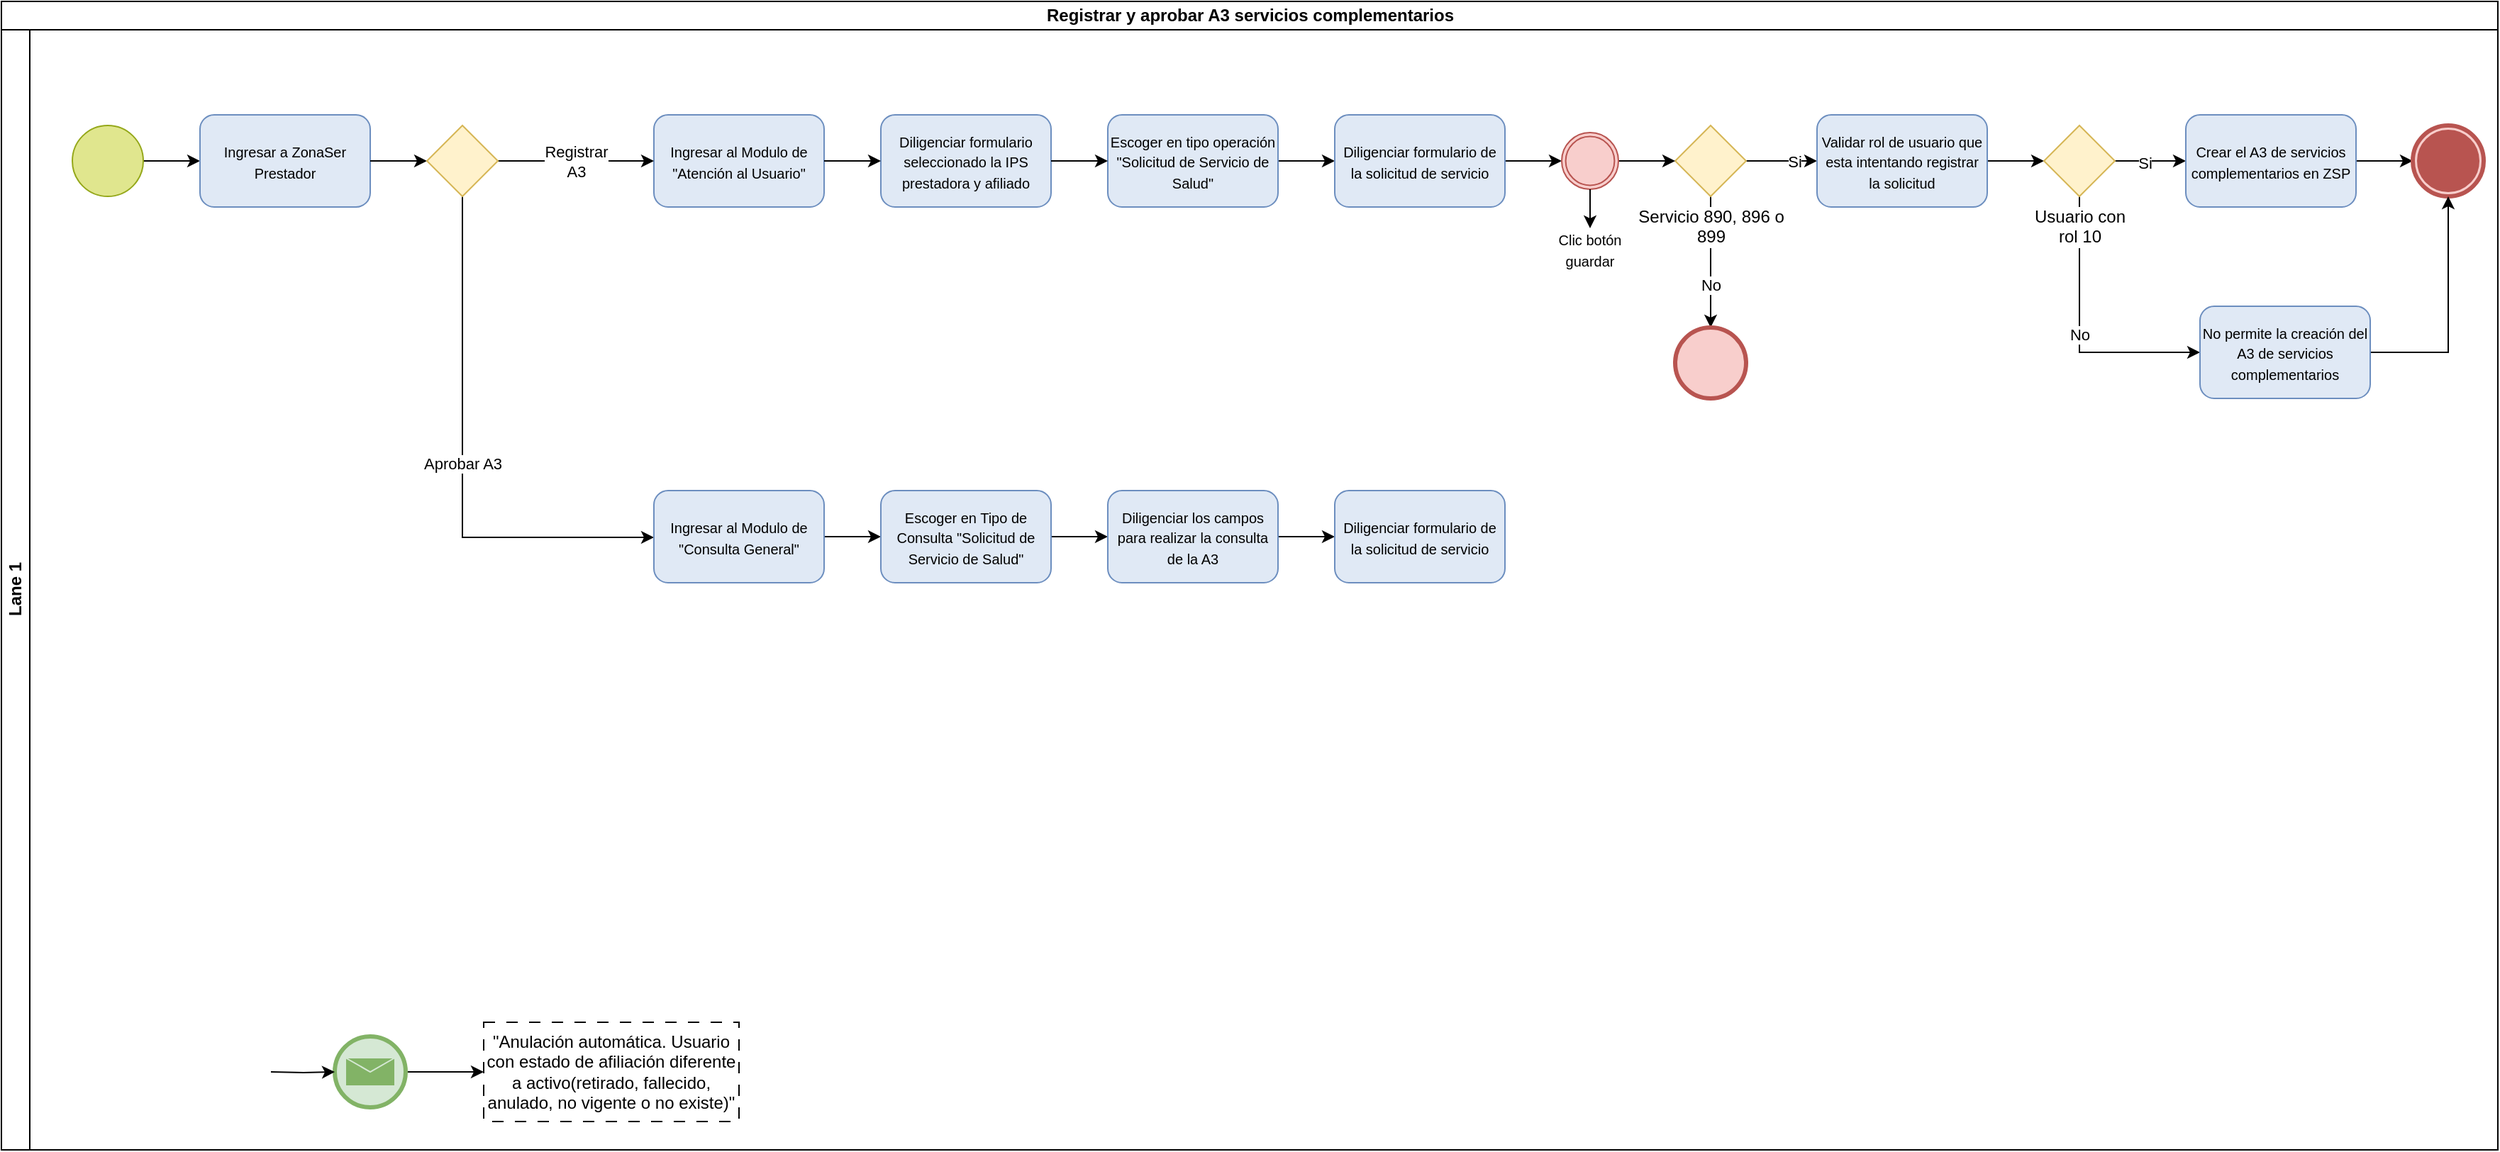<mxfile version="21.6.6" type="github">
  <diagram name="Página-1" id="TrdM3WzuNy0MCiwsJbyF">
    <mxGraphModel dx="1674" dy="758" grid="1" gridSize="10" guides="1" tooltips="1" connect="1" arrows="1" fold="1" page="1" pageScale="1" pageWidth="1800" pageHeight="860" math="0" shadow="0">
      <root>
        <mxCell id="0" />
        <mxCell id="1" parent="0" />
        <mxCell id="dWiLZQFSB1augytXqu6K-1" value="Registrar y aprobar A3 servicios complementarios" style="swimlane;childLayout=stackLayout;resizeParent=1;resizeParentMax=0;horizontal=1;startSize=20;horizontalStack=0;html=1;" vertex="1" parent="1">
          <mxGeometry x="20" y="20" width="1760" height="810" as="geometry" />
        </mxCell>
        <mxCell id="dWiLZQFSB1augytXqu6K-2" value="Lane 1" style="swimlane;startSize=20;horizontal=0;html=1;" vertex="1" parent="dWiLZQFSB1augytXqu6K-1">
          <mxGeometry y="20" width="1760" height="790" as="geometry" />
        </mxCell>
        <mxCell id="dWiLZQFSB1augytXqu6K-60" style="edgeStyle=orthogonalEdgeStyle;rounded=0;orthogonalLoop=1;jettySize=auto;html=1;" edge="1" parent="dWiLZQFSB1augytXqu6K-2" source="dWiLZQFSB1augytXqu6K-4" target="dWiLZQFSB1augytXqu6K-47">
          <mxGeometry relative="1" as="geometry" />
        </mxCell>
        <mxCell id="dWiLZQFSB1augytXqu6K-4" value="" style="points=[[0.145,0.145,0],[0.5,0,0],[0.855,0.145,0],[1,0.5,0],[0.855,0.855,0],[0.5,1,0],[0.145,0.855,0],[0,0.5,0]];shape=mxgraph.bpmn.event;html=1;verticalLabelPosition=bottom;labelBackgroundColor=#ffffff;verticalAlign=top;align=center;perimeter=ellipsePerimeter;outlineConnect=0;aspect=fixed;outline=standard;symbol=general;fillColor=#E0E68E;strokeColor=#95A81A;" vertex="1" parent="dWiLZQFSB1augytXqu6K-2">
          <mxGeometry x="50" y="67.5" width="50" height="50" as="geometry" />
        </mxCell>
        <mxCell id="dWiLZQFSB1augytXqu6K-28" value="&quot;Anulación automática. Usuario con estado de afiliación diferente a activo(retirado, fallecido, anulado, no vigente o no existe)&quot;" style="text;html=1;strokeColor=default;fillColor=none;align=center;verticalAlign=middle;whiteSpace=wrap;rounded=0;dashed=1;dashPattern=8 8;" vertex="1" parent="dWiLZQFSB1augytXqu6K-2">
          <mxGeometry x="340" y="700" width="180" height="70" as="geometry" />
        </mxCell>
        <mxCell id="dWiLZQFSB1augytXqu6K-66" value="Si" style="edgeStyle=orthogonalEdgeStyle;rounded=0;orthogonalLoop=1;jettySize=auto;html=1;" edge="1" parent="dWiLZQFSB1augytXqu6K-2" source="dWiLZQFSB1augytXqu6K-36" target="dWiLZQFSB1augytXqu6K-65">
          <mxGeometry x="0.351" relative="1" as="geometry">
            <mxPoint as="offset" />
          </mxGeometry>
        </mxCell>
        <mxCell id="dWiLZQFSB1augytXqu6K-69" value="No" style="edgeStyle=orthogonalEdgeStyle;rounded=0;orthogonalLoop=1;jettySize=auto;html=1;" edge="1" parent="dWiLZQFSB1augytXqu6K-2" source="dWiLZQFSB1augytXqu6K-36" target="dWiLZQFSB1augytXqu6K-39">
          <mxGeometry x="0.351" relative="1" as="geometry">
            <mxPoint as="offset" />
          </mxGeometry>
        </mxCell>
        <mxCell id="dWiLZQFSB1augytXqu6K-36" value="Servicio 890, 896 o &lt;br&gt;899" style="points=[[0.25,0.25,0],[0.5,0,0],[0.75,0.25,0],[1,0.5,0],[0.75,0.75,0],[0.5,1,0],[0.25,0.75,0],[0,0.5,0]];shape=mxgraph.bpmn.gateway2;html=1;verticalLabelPosition=bottom;labelBackgroundColor=#ffffff;verticalAlign=top;align=center;perimeter=rhombusPerimeter;outlineConnect=0;outline=none;symbol=none;fillColor=#fff2cc;strokeColor=#d6b656;" vertex="1" parent="dWiLZQFSB1augytXqu6K-2">
          <mxGeometry x="1180" y="67.5" width="50" height="50" as="geometry" />
        </mxCell>
        <mxCell id="dWiLZQFSB1augytXqu6K-39" value="" style="points=[[0.145,0.145,0],[0.5,0,0],[0.855,0.145,0],[1,0.5,0],[0.855,0.855,0],[0.5,1,0],[0.145,0.855,0],[0,0.5,0]];shape=mxgraph.bpmn.event;html=1;verticalLabelPosition=bottom;labelBackgroundColor=#ffffff;verticalAlign=top;align=center;perimeter=ellipsePerimeter;outlineConnect=0;aspect=fixed;outline=end;symbol=terminate2;fillColor=#f8cecc;strokeColor=#b85450;" vertex="1" parent="dWiLZQFSB1augytXqu6K-2">
          <mxGeometry x="1180" y="210" width="50" height="50" as="geometry" />
        </mxCell>
        <mxCell id="dWiLZQFSB1augytXqu6K-40" style="edgeStyle=orthogonalEdgeStyle;rounded=0;orthogonalLoop=1;jettySize=auto;html=1;" edge="1" parent="dWiLZQFSB1augytXqu6K-2" source="dWiLZQFSB1augytXqu6K-41" target="dWiLZQFSB1augytXqu6K-28">
          <mxGeometry relative="1" as="geometry" />
        </mxCell>
        <mxCell id="dWiLZQFSB1augytXqu6K-41" value="" style="points=[[0.145,0.145,0],[0.5,0,0],[0.855,0.145,0],[1,0.5,0],[0.855,0.855,0],[0.5,1,0],[0.145,0.855,0],[0,0.5,0]];shape=mxgraph.bpmn.event;html=1;verticalLabelPosition=bottom;labelBackgroundColor=#ffffff;verticalAlign=top;align=center;perimeter=ellipsePerimeter;outlineConnect=0;aspect=fixed;outline=end;symbol=message;fillColor=#d5e8d4;strokeColor=#82b366;" vertex="1" parent="dWiLZQFSB1augytXqu6K-2">
          <mxGeometry x="235" y="710" width="50" height="50" as="geometry" />
        </mxCell>
        <mxCell id="dWiLZQFSB1augytXqu6K-42" value="" style="edgeStyle=orthogonalEdgeStyle;rounded=0;orthogonalLoop=1;jettySize=auto;html=1;entryX=0;entryY=0.5;entryDx=0;entryDy=0;entryPerimeter=0;" edge="1" parent="dWiLZQFSB1augytXqu6K-2" target="dWiLZQFSB1augytXqu6K-41">
          <mxGeometry relative="1" as="geometry">
            <mxPoint x="190" y="735" as="sourcePoint" />
            <mxPoint x="250" y="765" as="targetPoint" />
          </mxGeometry>
        </mxCell>
        <mxCell id="dWiLZQFSB1augytXqu6K-43" style="edgeStyle=orthogonalEdgeStyle;rounded=0;orthogonalLoop=1;jettySize=auto;html=1;entryX=0;entryY=0.5;entryDx=0;entryDy=0;entryPerimeter=0;exitX=1;exitY=0.5;exitDx=0;exitDy=0;exitPerimeter=0;" edge="1" parent="dWiLZQFSB1augytXqu6K-2" source="dWiLZQFSB1augytXqu6K-72" target="dWiLZQFSB1augytXqu6K-45">
          <mxGeometry relative="1" as="geometry">
            <mxPoint x="1700" y="545" as="targetPoint" />
            <mxPoint x="1430" y="445" as="sourcePoint" />
          </mxGeometry>
        </mxCell>
        <mxCell id="dWiLZQFSB1augytXqu6K-45" value="" style="points=[[0.145,0.145,0],[0.5,0,0],[0.855,0.145,0],[1,0.5,0],[0.855,0.855,0],[0.5,1,0],[0.145,0.855,0],[0,0.5,0]];shape=mxgraph.bpmn.event;html=1;verticalLabelPosition=bottom;labelBackgroundColor=#ffffff;verticalAlign=top;align=center;perimeter=ellipsePerimeter;outlineConnect=0;aspect=fixed;outline=end;symbol=terminate;fillColor=#f8cecc;strokeColor=#b85450;" vertex="1" parent="dWiLZQFSB1augytXqu6K-2">
          <mxGeometry x="1700" y="67.5" width="50" height="50" as="geometry" />
        </mxCell>
        <mxCell id="dWiLZQFSB1augytXqu6K-47" value="&lt;font style=&quot;font-size: 10px;&quot;&gt;Ingresar a ZonaSer Prestador&lt;/font&gt;" style="points=[[0.25,0,0],[0.5,0,0],[0.75,0,0],[1,0.25,0],[1,0.5,0],[1,0.75,0],[0.75,1,0],[0.5,1,0],[0.25,1,0],[0,0.75,0],[0,0.5,0],[0,0.25,0]];shape=mxgraph.bpmn.task;whiteSpace=wrap;rectStyle=rounded;size=10;html=1;container=1;expand=0;collapsible=0;taskMarker=abstract;fillColor=#E0E9F5;strokeColor=#6c8ebf;" vertex="1" parent="dWiLZQFSB1augytXqu6K-2">
          <mxGeometry x="140" y="60" width="120" height="65" as="geometry" />
        </mxCell>
        <mxCell id="dWiLZQFSB1augytXqu6K-49" value="&lt;font style=&quot;font-size: 10px;&quot;&gt;Ingresar al Modulo de &quot;Atención al Usuario&quot;&lt;/font&gt;" style="points=[[0.25,0,0],[0.5,0,0],[0.75,0,0],[1,0.25,0],[1,0.5,0],[1,0.75,0],[0.75,1,0],[0.5,1,0],[0.25,1,0],[0,0.75,0],[0,0.5,0],[0,0.25,0]];shape=mxgraph.bpmn.task;whiteSpace=wrap;rectStyle=rounded;size=10;html=1;container=1;expand=0;collapsible=0;taskMarker=abstract;fillColor=#E0E9F5;strokeColor=#6c8ebf;" vertex="1" parent="dWiLZQFSB1augytXqu6K-2">
          <mxGeometry x="460" y="60" width="120" height="65" as="geometry" />
        </mxCell>
        <mxCell id="dWiLZQFSB1augytXqu6K-46" value="Registrar&lt;br&gt;A3" style="edgeStyle=orthogonalEdgeStyle;rounded=0;orthogonalLoop=1;jettySize=auto;html=1;exitX=1;exitY=0.5;exitDx=0;exitDy=0;exitPerimeter=0;" edge="1" parent="dWiLZQFSB1augytXqu6K-2" source="dWiLZQFSB1augytXqu6K-83" target="dWiLZQFSB1augytXqu6K-49">
          <mxGeometry relative="1" as="geometry">
            <mxPoint x="370" y="92.5" as="sourcePoint" />
          </mxGeometry>
        </mxCell>
        <mxCell id="dWiLZQFSB1augytXqu6K-51" value="&lt;font style=&quot;font-size: 10px;&quot;&gt;Diligenciar formulario seleccionado la IPS prestadora y afiliado&lt;/font&gt;" style="points=[[0.25,0,0],[0.5,0,0],[0.75,0,0],[1,0.25,0],[1,0.5,0],[1,0.75,0],[0.75,1,0],[0.5,1,0],[0.25,1,0],[0,0.75,0],[0,0.5,0],[0,0.25,0]];shape=mxgraph.bpmn.task;whiteSpace=wrap;rectStyle=rounded;size=10;html=1;container=1;expand=0;collapsible=0;taskMarker=abstract;fillColor=#E0E9F5;strokeColor=#6c8ebf;" vertex="1" parent="dWiLZQFSB1augytXqu6K-2">
          <mxGeometry x="620" y="60" width="120" height="65" as="geometry" />
        </mxCell>
        <mxCell id="dWiLZQFSB1augytXqu6K-48" value="" style="edgeStyle=orthogonalEdgeStyle;rounded=0;orthogonalLoop=1;jettySize=auto;html=1;" edge="1" parent="dWiLZQFSB1augytXqu6K-2" source="dWiLZQFSB1augytXqu6K-49" target="dWiLZQFSB1augytXqu6K-51">
          <mxGeometry relative="1" as="geometry" />
        </mxCell>
        <mxCell id="dWiLZQFSB1augytXqu6K-61" style="edgeStyle=orthogonalEdgeStyle;rounded=0;orthogonalLoop=1;jettySize=auto;html=1;" edge="1" parent="dWiLZQFSB1augytXqu6K-2" source="dWiLZQFSB1augytXqu6K-53" target="dWiLZQFSB1augytXqu6K-55">
          <mxGeometry relative="1" as="geometry" />
        </mxCell>
        <mxCell id="dWiLZQFSB1augytXqu6K-53" value="&lt;font style=&quot;font-size: 10px;&quot;&gt;Escoger en tipo operación &quot;Solicitud de Servicio de Salud&quot;&lt;/font&gt;" style="points=[[0.25,0,0],[0.5,0,0],[0.75,0,0],[1,0.25,0],[1,0.5,0],[1,0.75,0],[0.75,1,0],[0.5,1,0],[0.25,1,0],[0,0.75,0],[0,0.5,0],[0,0.25,0]];shape=mxgraph.bpmn.task;whiteSpace=wrap;rectStyle=rounded;size=10;html=1;container=1;expand=0;collapsible=0;taskMarker=abstract;fillColor=#E0E9F5;strokeColor=#6c8ebf;" vertex="1" parent="dWiLZQFSB1augytXqu6K-2">
          <mxGeometry x="780" y="60" width="120" height="65" as="geometry" />
        </mxCell>
        <mxCell id="dWiLZQFSB1augytXqu6K-50" value="" style="edgeStyle=orthogonalEdgeStyle;rounded=0;orthogonalLoop=1;jettySize=auto;html=1;" edge="1" parent="dWiLZQFSB1augytXqu6K-2" source="dWiLZQFSB1augytXqu6K-51" target="dWiLZQFSB1augytXqu6K-53">
          <mxGeometry relative="1" as="geometry" />
        </mxCell>
        <mxCell id="dWiLZQFSB1augytXqu6K-63" style="edgeStyle=orthogonalEdgeStyle;rounded=0;orthogonalLoop=1;jettySize=auto;html=1;" edge="1" parent="dWiLZQFSB1augytXqu6K-2" source="dWiLZQFSB1augytXqu6K-55" target="dWiLZQFSB1augytXqu6K-58">
          <mxGeometry relative="1" as="geometry" />
        </mxCell>
        <mxCell id="dWiLZQFSB1augytXqu6K-55" value="&lt;font style=&quot;font-size: 10px;&quot;&gt;Diligenciar formulario de la solicitud de servicio&lt;/font&gt;" style="points=[[0.25,0,0],[0.5,0,0],[0.75,0,0],[1,0.25,0],[1,0.5,0],[1,0.75,0],[0.75,1,0],[0.5,1,0],[0.25,1,0],[0,0.75,0],[0,0.5,0],[0,0.25,0]];shape=mxgraph.bpmn.task;whiteSpace=wrap;rectStyle=rounded;size=10;html=1;container=1;expand=0;collapsible=0;taskMarker=abstract;fillColor=#E0E9F5;strokeColor=#6c8ebf;" vertex="1" parent="dWiLZQFSB1augytXqu6K-2">
          <mxGeometry x="940" y="60" width="120" height="65" as="geometry" />
        </mxCell>
        <mxCell id="dWiLZQFSB1augytXqu6K-64" style="edgeStyle=orthogonalEdgeStyle;rounded=0;orthogonalLoop=1;jettySize=auto;html=1;entryX=0;entryY=0.5;entryDx=0;entryDy=0;entryPerimeter=0;" edge="1" parent="dWiLZQFSB1augytXqu6K-2" source="dWiLZQFSB1augytXqu6K-58" target="dWiLZQFSB1augytXqu6K-36">
          <mxGeometry relative="1" as="geometry" />
        </mxCell>
        <mxCell id="dWiLZQFSB1augytXqu6K-58" value="" style="points=[[0.145,0.145,0],[0.5,0,0],[0.855,0.145,0],[1,0.5,0],[0.855,0.855,0],[0.5,1,0],[0.145,0.855,0],[0,0.5,0]];shape=mxgraph.bpmn.event;html=1;verticalLabelPosition=bottom;labelBackgroundColor=#ffffff;verticalAlign=top;align=center;perimeter=ellipsePerimeter;outlineConnect=0;aspect=fixed;outline=throwing;symbol=general;fillColor=#f8cecc;strokeColor=#b85450;" vertex="1" parent="dWiLZQFSB1augytXqu6K-2">
          <mxGeometry x="1100" y="72.5" width="40" height="40" as="geometry" />
        </mxCell>
        <mxCell id="dWiLZQFSB1augytXqu6K-59" value="&lt;font style=&quot;font-size: 10px;&quot;&gt;Clic botón guardar&lt;/font&gt;" style="text;html=1;strokeColor=none;fillColor=none;align=center;verticalAlign=middle;whiteSpace=wrap;rounded=0;" vertex="1" parent="dWiLZQFSB1augytXqu6K-2">
          <mxGeometry x="1090" y="140" width="60" height="30" as="geometry" />
        </mxCell>
        <mxCell id="dWiLZQFSB1augytXqu6K-56" style="edgeStyle=orthogonalEdgeStyle;rounded=0;orthogonalLoop=1;jettySize=auto;html=1;" edge="1" parent="dWiLZQFSB1augytXqu6K-2" source="dWiLZQFSB1augytXqu6K-58" target="dWiLZQFSB1augytXqu6K-59">
          <mxGeometry relative="1" as="geometry" />
        </mxCell>
        <mxCell id="dWiLZQFSB1augytXqu6K-71" style="edgeStyle=orthogonalEdgeStyle;rounded=0;orthogonalLoop=1;jettySize=auto;html=1;" edge="1" parent="dWiLZQFSB1augytXqu6K-2" source="dWiLZQFSB1augytXqu6K-65" target="dWiLZQFSB1augytXqu6K-70">
          <mxGeometry relative="1" as="geometry" />
        </mxCell>
        <mxCell id="dWiLZQFSB1augytXqu6K-65" value="&lt;span style=&quot;font-size: 10px;&quot;&gt;Validar rol de usuario que esta intentando registrar la solicitud&lt;/span&gt;" style="points=[[0.25,0,0],[0.5,0,0],[0.75,0,0],[1,0.25,0],[1,0.5,0],[1,0.75,0],[0.75,1,0],[0.5,1,0],[0.25,1,0],[0,0.75,0],[0,0.5,0],[0,0.25,0]];shape=mxgraph.bpmn.task;whiteSpace=wrap;rectStyle=rounded;size=10;html=1;container=1;expand=0;collapsible=0;taskMarker=abstract;fillColor=#E0E9F5;strokeColor=#6c8ebf;" vertex="1" parent="dWiLZQFSB1augytXqu6K-2">
          <mxGeometry x="1280" y="60" width="120" height="65" as="geometry" />
        </mxCell>
        <mxCell id="dWiLZQFSB1augytXqu6K-73" style="edgeStyle=orthogonalEdgeStyle;rounded=0;orthogonalLoop=1;jettySize=auto;html=1;entryX=0;entryY=0.5;entryDx=0;entryDy=0;entryPerimeter=0;" edge="1" parent="dWiLZQFSB1augytXqu6K-2" source="dWiLZQFSB1augytXqu6K-70" target="dWiLZQFSB1augytXqu6K-72">
          <mxGeometry relative="1" as="geometry" />
        </mxCell>
        <mxCell id="dWiLZQFSB1augytXqu6K-74" value="Si" style="edgeLabel;html=1;align=center;verticalAlign=middle;resizable=0;points=[];" vertex="1" connectable="0" parent="dWiLZQFSB1augytXqu6K-73">
          <mxGeometry x="-0.179" relative="1" as="geometry">
            <mxPoint y="1" as="offset" />
          </mxGeometry>
        </mxCell>
        <mxCell id="dWiLZQFSB1augytXqu6K-79" value="No" style="edgeStyle=orthogonalEdgeStyle;rounded=0;orthogonalLoop=1;jettySize=auto;html=1;entryX=0;entryY=0.5;entryDx=0;entryDy=0;entryPerimeter=0;" edge="1" parent="dWiLZQFSB1augytXqu6K-2" source="dWiLZQFSB1augytXqu6K-70" target="dWiLZQFSB1augytXqu6K-80">
          <mxGeometry relative="1" as="geometry">
            <mxPoint x="1345" y="370" as="targetPoint" />
            <Array as="points">
              <mxPoint x="1465" y="228" />
            </Array>
          </mxGeometry>
        </mxCell>
        <mxCell id="dWiLZQFSB1augytXqu6K-70" value="Usuario con&lt;br&gt;rol 10" style="points=[[0.25,0.25,0],[0.5,0,0],[0.75,0.25,0],[1,0.5,0],[0.75,0.75,0],[0.5,1,0],[0.25,0.75,0],[0,0.5,0]];shape=mxgraph.bpmn.gateway2;html=1;verticalLabelPosition=bottom;labelBackgroundColor=#ffffff;verticalAlign=top;align=center;perimeter=rhombusPerimeter;outlineConnect=0;outline=none;symbol=none;fillColor=#fff2cc;strokeColor=#d6b656;" vertex="1" parent="dWiLZQFSB1augytXqu6K-2">
          <mxGeometry x="1440" y="67.5" width="50" height="50" as="geometry" />
        </mxCell>
        <mxCell id="dWiLZQFSB1augytXqu6K-72" value="&lt;font style=&quot;font-size: 10px;&quot;&gt;Crear el A3 de servicios complementarios en ZSP&lt;/font&gt;" style="points=[[0.25,0,0],[0.5,0,0],[0.75,0,0],[1,0.25,0],[1,0.5,0],[1,0.75,0],[0.75,1,0],[0.5,1,0],[0.25,1,0],[0,0.75,0],[0,0.5,0],[0,0.25,0]];shape=mxgraph.bpmn.task;whiteSpace=wrap;rectStyle=rounded;size=10;html=1;container=1;expand=0;collapsible=0;taskMarker=abstract;fillColor=#E0E9F5;strokeColor=#6c8ebf;" vertex="1" parent="dWiLZQFSB1augytXqu6K-2">
          <mxGeometry x="1540" y="60" width="120" height="65" as="geometry" />
        </mxCell>
        <mxCell id="dWiLZQFSB1augytXqu6K-82" style="edgeStyle=orthogonalEdgeStyle;rounded=0;orthogonalLoop=1;jettySize=auto;html=1;" edge="1" parent="dWiLZQFSB1augytXqu6K-2" source="dWiLZQFSB1augytXqu6K-80" target="dWiLZQFSB1augytXqu6K-45">
          <mxGeometry relative="1" as="geometry" />
        </mxCell>
        <mxCell id="dWiLZQFSB1augytXqu6K-80" value="&lt;font style=&quot;font-size: 10px;&quot;&gt;No permite la creación del A3 de servicios complementarios&lt;/font&gt;" style="points=[[0.25,0,0],[0.5,0,0],[0.75,0,0],[1,0.25,0],[1,0.5,0],[1,0.75,0],[0.75,1,0],[0.5,1,0],[0.25,1,0],[0,0.75,0],[0,0.5,0],[0,0.25,0]];shape=mxgraph.bpmn.task;whiteSpace=wrap;rectStyle=rounded;size=10;html=1;container=1;expand=0;collapsible=0;taskMarker=abstract;fillColor=#E0E9F5;strokeColor=#6c8ebf;" vertex="1" parent="dWiLZQFSB1augytXqu6K-2">
          <mxGeometry x="1550" y="195" width="120" height="65" as="geometry" />
        </mxCell>
        <mxCell id="dWiLZQFSB1augytXqu6K-84" value="" style="edgeStyle=orthogonalEdgeStyle;rounded=0;orthogonalLoop=1;jettySize=auto;html=1;" edge="1" parent="dWiLZQFSB1augytXqu6K-2" source="dWiLZQFSB1augytXqu6K-47" target="dWiLZQFSB1augytXqu6K-83">
          <mxGeometry relative="1" as="geometry">
            <mxPoint x="280" y="133" as="sourcePoint" />
            <mxPoint x="430" y="133" as="targetPoint" />
          </mxGeometry>
        </mxCell>
        <mxCell id="dWiLZQFSB1augytXqu6K-85" value="Aprobar A3" style="edgeStyle=orthogonalEdgeStyle;rounded=0;orthogonalLoop=1;jettySize=auto;html=1;" edge="1" parent="dWiLZQFSB1augytXqu6K-2" source="dWiLZQFSB1augytXqu6K-83" target="dWiLZQFSB1augytXqu6K-86">
          <mxGeometry relative="1" as="geometry">
            <mxPoint x="325" y="430" as="targetPoint" />
            <Array as="points">
              <mxPoint x="325" y="358" />
            </Array>
          </mxGeometry>
        </mxCell>
        <mxCell id="dWiLZQFSB1augytXqu6K-83" value="" style="points=[[0.25,0.25,0],[0.5,0,0],[0.75,0.25,0],[1,0.5,0],[0.75,0.75,0],[0.5,1,0],[0.25,0.75,0],[0,0.5,0]];shape=mxgraph.bpmn.gateway2;html=1;verticalLabelPosition=bottom;labelBackgroundColor=#ffffff;verticalAlign=top;align=center;perimeter=rhombusPerimeter;outlineConnect=0;outline=none;symbol=none;fillColor=#fff2cc;strokeColor=#d6b656;" vertex="1" parent="dWiLZQFSB1augytXqu6K-2">
          <mxGeometry x="300" y="67.5" width="50" height="50" as="geometry" />
        </mxCell>
        <mxCell id="dWiLZQFSB1augytXqu6K-88" style="edgeStyle=orthogonalEdgeStyle;rounded=0;orthogonalLoop=1;jettySize=auto;html=1;entryX=0;entryY=0.5;entryDx=0;entryDy=0;entryPerimeter=0;" edge="1" parent="dWiLZQFSB1augytXqu6K-2" source="dWiLZQFSB1augytXqu6K-86" target="dWiLZQFSB1augytXqu6K-87">
          <mxGeometry relative="1" as="geometry" />
        </mxCell>
        <mxCell id="dWiLZQFSB1augytXqu6K-86" value="&lt;font style=&quot;font-size: 10px;&quot;&gt;Ingresar al Modulo de &quot;Consulta General&quot;&lt;/font&gt;" style="points=[[0.25,0,0],[0.5,0,0],[0.75,0,0],[1,0.25,0],[1,0.5,0],[1,0.75,0],[0.75,1,0],[0.5,1,0],[0.25,1,0],[0,0.75,0],[0,0.5,0],[0,0.25,0]];shape=mxgraph.bpmn.task;whiteSpace=wrap;rectStyle=rounded;size=10;html=1;container=1;expand=0;collapsible=0;taskMarker=abstract;fillColor=#E0E9F5;strokeColor=#6c8ebf;" vertex="1" parent="dWiLZQFSB1augytXqu6K-2">
          <mxGeometry x="460" y="325" width="120" height="65" as="geometry" />
        </mxCell>
        <mxCell id="dWiLZQFSB1augytXqu6K-90" style="edgeStyle=orthogonalEdgeStyle;rounded=0;orthogonalLoop=1;jettySize=auto;html=1;" edge="1" parent="dWiLZQFSB1augytXqu6K-2" source="dWiLZQFSB1augytXqu6K-87" target="dWiLZQFSB1augytXqu6K-89">
          <mxGeometry relative="1" as="geometry" />
        </mxCell>
        <mxCell id="dWiLZQFSB1augytXqu6K-87" value="&lt;font style=&quot;font-size: 10px;&quot;&gt;Escoger en Tipo de Consulta &quot;Solicitud de Servicio de Salud&quot;&lt;/font&gt;" style="points=[[0.25,0,0],[0.5,0,0],[0.75,0,0],[1,0.25,0],[1,0.5,0],[1,0.75,0],[0.75,1,0],[0.5,1,0],[0.25,1,0],[0,0.75,0],[0,0.5,0],[0,0.25,0]];shape=mxgraph.bpmn.task;whiteSpace=wrap;rectStyle=rounded;size=10;html=1;container=1;expand=0;collapsible=0;taskMarker=abstract;fillColor=#E0E9F5;strokeColor=#6c8ebf;" vertex="1" parent="dWiLZQFSB1augytXqu6K-2">
          <mxGeometry x="620" y="325" width="120" height="65" as="geometry" />
        </mxCell>
        <mxCell id="dWiLZQFSB1augytXqu6K-91" style="edgeStyle=orthogonalEdgeStyle;rounded=0;orthogonalLoop=1;jettySize=auto;html=1;entryX=0;entryY=0.5;entryDx=0;entryDy=0;entryPerimeter=0;" edge="1" parent="dWiLZQFSB1augytXqu6K-2" source="dWiLZQFSB1augytXqu6K-89" target="dWiLZQFSB1augytXqu6K-92">
          <mxGeometry relative="1" as="geometry">
            <mxPoint x="950" y="357.5" as="targetPoint" />
          </mxGeometry>
        </mxCell>
        <mxCell id="dWiLZQFSB1augytXqu6K-89" value="&lt;font style=&quot;font-size: 10px;&quot;&gt;Diligenciar los campos para realizar la consulta de la A3&lt;/font&gt;" style="points=[[0.25,0,0],[0.5,0,0],[0.75,0,0],[1,0.25,0],[1,0.5,0],[1,0.75,0],[0.75,1,0],[0.5,1,0],[0.25,1,0],[0,0.75,0],[0,0.5,0],[0,0.25,0]];shape=mxgraph.bpmn.task;whiteSpace=wrap;rectStyle=rounded;size=10;html=1;container=1;expand=0;collapsible=0;taskMarker=abstract;fillColor=#E0E9F5;strokeColor=#6c8ebf;" vertex="1" parent="dWiLZQFSB1augytXqu6K-2">
          <mxGeometry x="780" y="325" width="120" height="65" as="geometry" />
        </mxCell>
        <mxCell id="dWiLZQFSB1augytXqu6K-92" value="&lt;font style=&quot;font-size: 10px;&quot;&gt;Diligenciar formulario de la solicitud de servicio&lt;/font&gt;" style="points=[[0.25,0,0],[0.5,0,0],[0.75,0,0],[1,0.25,0],[1,0.5,0],[1,0.75,0],[0.75,1,0],[0.5,1,0],[0.25,1,0],[0,0.75,0],[0,0.5,0],[0,0.25,0]];shape=mxgraph.bpmn.task;whiteSpace=wrap;rectStyle=rounded;size=10;html=1;container=1;expand=0;collapsible=0;taskMarker=abstract;fillColor=#E0E9F5;strokeColor=#6c8ebf;" vertex="1" parent="dWiLZQFSB1augytXqu6K-2">
          <mxGeometry x="940" y="325" width="120" height="65" as="geometry" />
        </mxCell>
      </root>
    </mxGraphModel>
  </diagram>
</mxfile>
